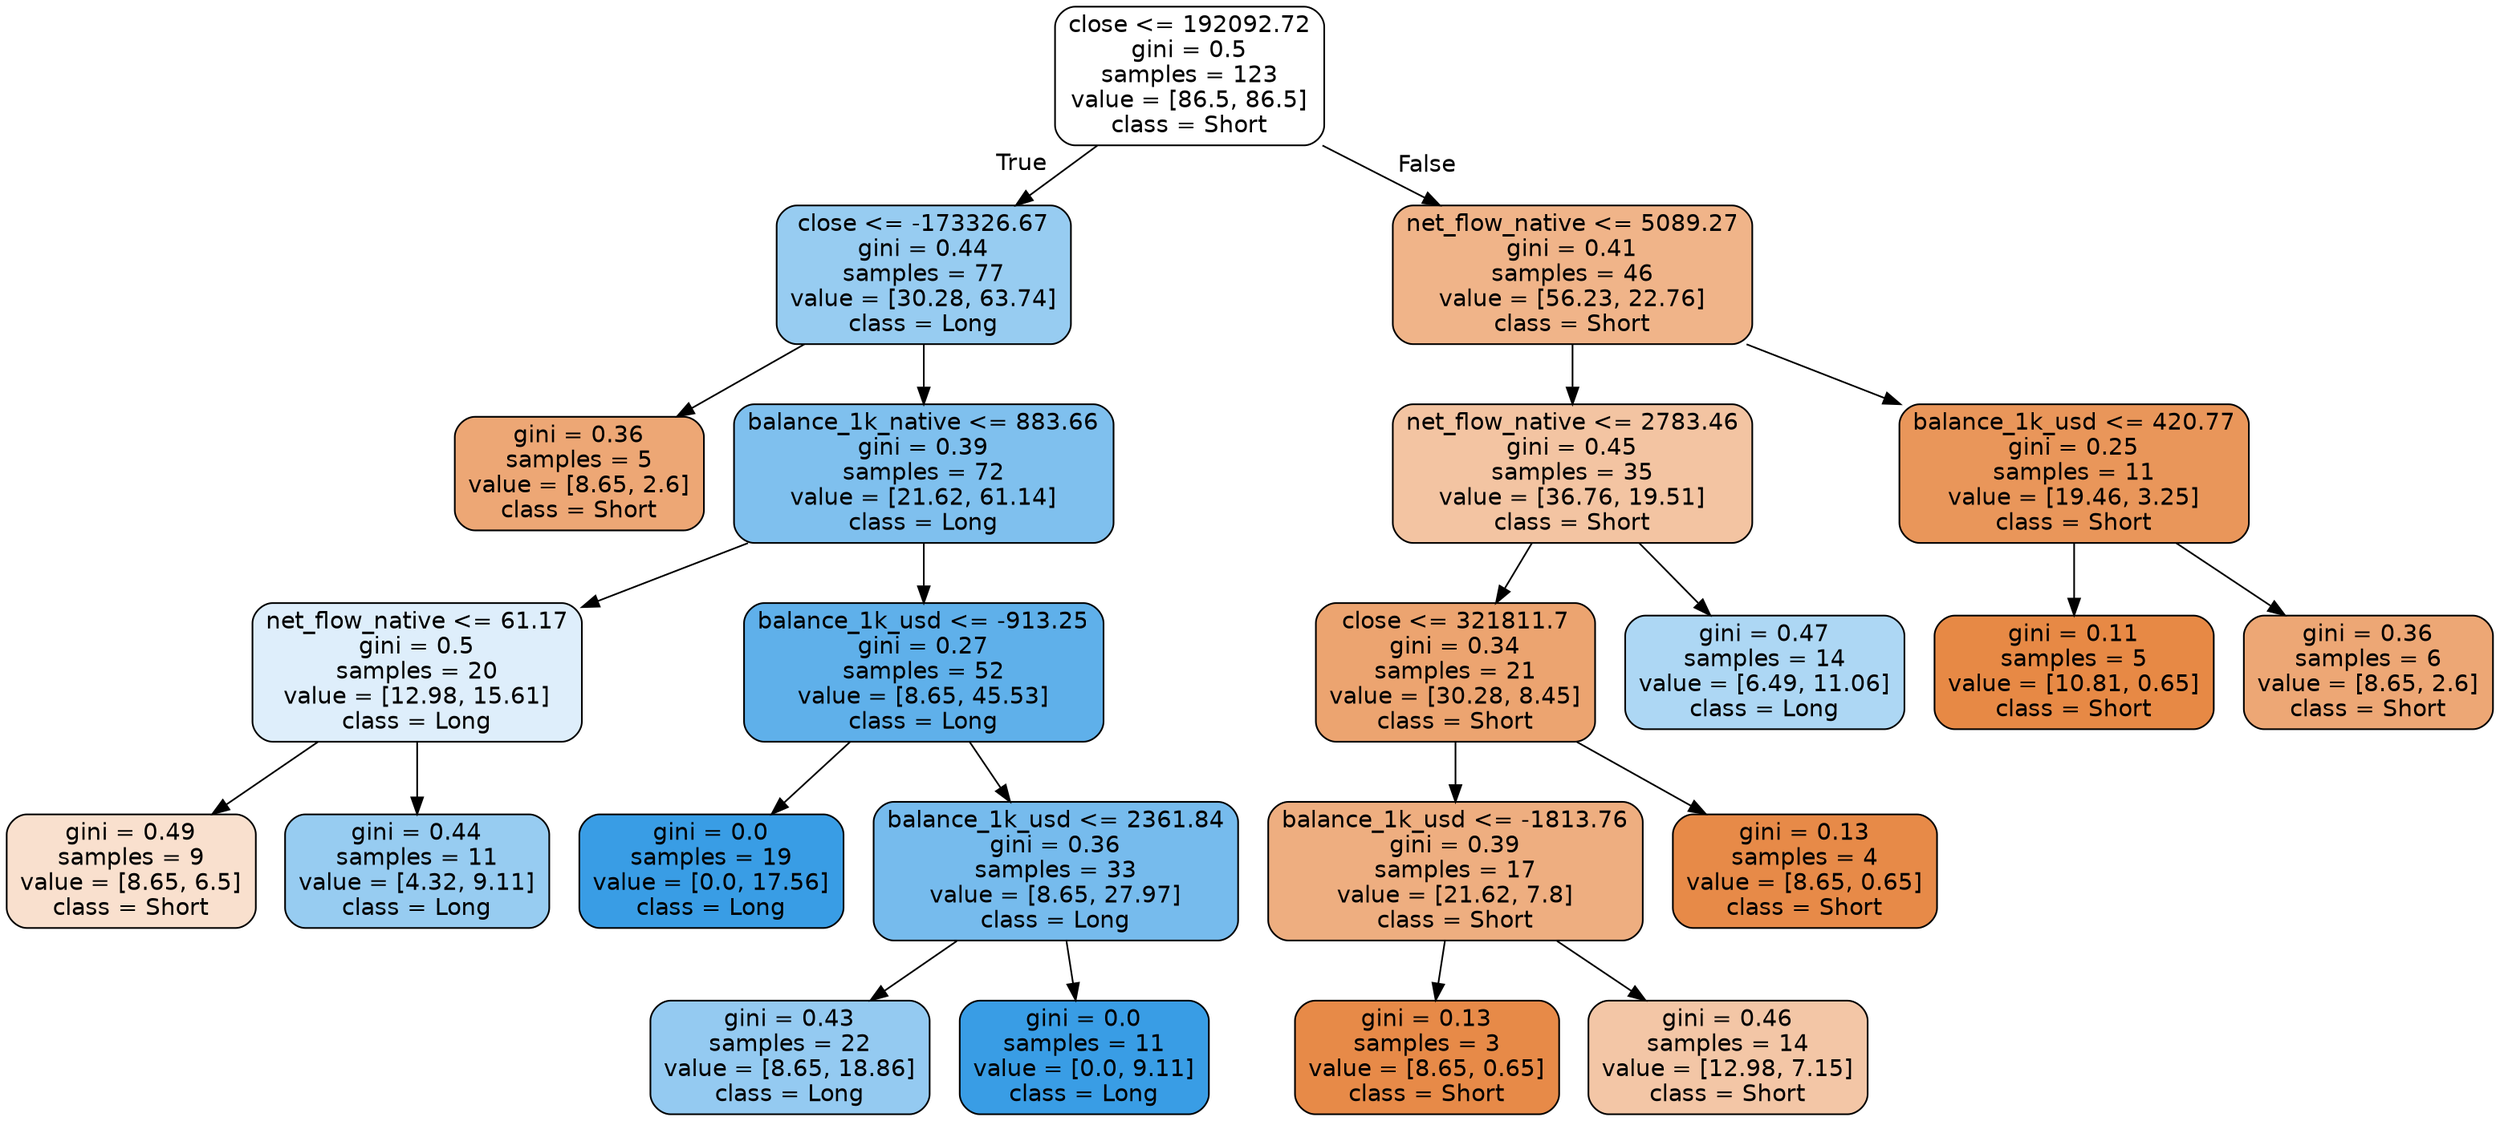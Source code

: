 digraph Tree {
node [shape=box, style="filled, rounded", color="black", fontname="helvetica"] ;
edge [fontname="helvetica"] ;
0 [label="close <= 192092.72\ngini = 0.5\nsamples = 123\nvalue = [86.5, 86.5]\nclass = Short", fillcolor="#ffffff"] ;
1 [label="close <= -173326.67\ngini = 0.44\nsamples = 77\nvalue = [30.28, 63.74]\nclass = Long", fillcolor="#97ccf1"] ;
0 -> 1 [labeldistance=2.5, labelangle=45, headlabel="True"] ;
2 [label="gini = 0.36\nsamples = 5\nvalue = [8.65, 2.6]\nclass = Short", fillcolor="#eda775"] ;
1 -> 2 ;
3 [label="balance_1k_native <= 883.66\ngini = 0.39\nsamples = 72\nvalue = [21.62, 61.14]\nclass = Long", fillcolor="#7fc0ee"] ;
1 -> 3 ;
4 [label="net_flow_native <= 61.17\ngini = 0.5\nsamples = 20\nvalue = [12.98, 15.61]\nclass = Long", fillcolor="#deeefb"] ;
3 -> 4 ;
5 [label="gini = 0.49\nsamples = 9\nvalue = [8.65, 6.5]\nclass = Short", fillcolor="#f9e0ce"] ;
4 -> 5 ;
6 [label="gini = 0.44\nsamples = 11\nvalue = [4.32, 9.11]\nclass = Long", fillcolor="#97ccf1"] ;
4 -> 6 ;
7 [label="balance_1k_usd <= -913.25\ngini = 0.27\nsamples = 52\nvalue = [8.65, 45.53]\nclass = Long", fillcolor="#5fb0ea"] ;
3 -> 7 ;
8 [label="gini = 0.0\nsamples = 19\nvalue = [0.0, 17.56]\nclass = Long", fillcolor="#399de5"] ;
7 -> 8 ;
9 [label="balance_1k_usd <= 2361.84\ngini = 0.36\nsamples = 33\nvalue = [8.65, 27.97]\nclass = Long", fillcolor="#76bbed"] ;
7 -> 9 ;
10 [label="gini = 0.43\nsamples = 22\nvalue = [8.65, 18.86]\nclass = Long", fillcolor="#94caf1"] ;
9 -> 10 ;
11 [label="gini = 0.0\nsamples = 11\nvalue = [0.0, 9.11]\nclass = Long", fillcolor="#399de5"] ;
9 -> 11 ;
12 [label="net_flow_native <= 5089.27\ngini = 0.41\nsamples = 46\nvalue = [56.23, 22.76]\nclass = Short", fillcolor="#f0b489"] ;
0 -> 12 [labeldistance=2.5, labelangle=-45, headlabel="False"] ;
13 [label="net_flow_native <= 2783.46\ngini = 0.45\nsamples = 35\nvalue = [36.76, 19.51]\nclass = Short", fillcolor="#f3c4a2"] ;
12 -> 13 ;
14 [label="close <= 321811.7\ngini = 0.34\nsamples = 21\nvalue = [30.28, 8.45]\nclass = Short", fillcolor="#eca470"] ;
13 -> 14 ;
15 [label="balance_1k_usd <= -1813.76\ngini = 0.39\nsamples = 17\nvalue = [21.62, 7.8]\nclass = Short", fillcolor="#eeae80"] ;
14 -> 15 ;
16 [label="gini = 0.13\nsamples = 3\nvalue = [8.65, 0.65]\nclass = Short", fillcolor="#e78a48"] ;
15 -> 16 ;
17 [label="gini = 0.46\nsamples = 14\nvalue = [12.98, 7.15]\nclass = Short", fillcolor="#f3c6a6"] ;
15 -> 17 ;
18 [label="gini = 0.13\nsamples = 4\nvalue = [8.65, 0.65]\nclass = Short", fillcolor="#e78a48"] ;
14 -> 18 ;
19 [label="gini = 0.47\nsamples = 14\nvalue = [6.49, 11.06]\nclass = Long", fillcolor="#add7f4"] ;
13 -> 19 ;
20 [label="balance_1k_usd <= 420.77\ngini = 0.25\nsamples = 11\nvalue = [19.46, 3.25]\nclass = Short", fillcolor="#e9965a"] ;
12 -> 20 ;
21 [label="gini = 0.11\nsamples = 5\nvalue = [10.81, 0.65]\nclass = Short", fillcolor="#e78945"] ;
20 -> 21 ;
22 [label="gini = 0.36\nsamples = 6\nvalue = [8.65, 2.6]\nclass = Short", fillcolor="#eda775"] ;
20 -> 22 ;
}